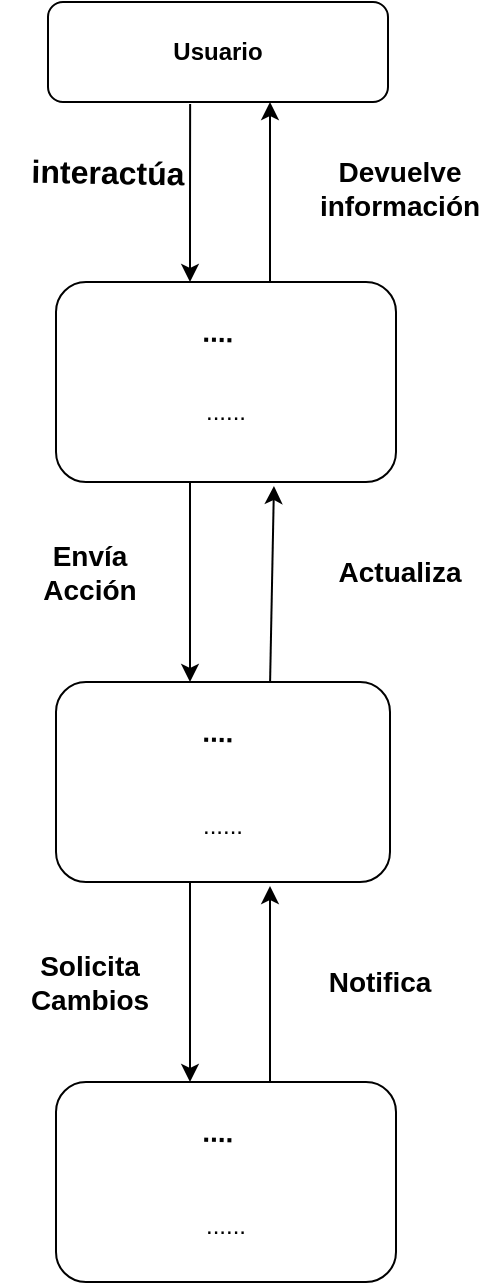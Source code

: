<mxfile version="21.6.5" type="github">
  <diagram id="C5RBs43oDa-KdzZeNtuy" name="Page-1">
    <mxGraphModel dx="1434" dy="764" grid="1" gridSize="10" guides="1" tooltips="1" connect="1" arrows="1" fold="1" page="1" pageScale="1" pageWidth="827" pageHeight="1169" math="0" shadow="0">
      <root>
        <mxCell id="WIyWlLk6GJQsqaUBKTNV-0" />
        <mxCell id="WIyWlLk6GJQsqaUBKTNV-1" parent="WIyWlLk6GJQsqaUBKTNV-0" />
        <mxCell id="WIyWlLk6GJQsqaUBKTNV-3" value="&lt;br&gt;&lt;br&gt;......" style="rounded=1;whiteSpace=wrap;html=1;fontSize=12;glass=0;strokeWidth=1;shadow=0;" parent="WIyWlLk6GJQsqaUBKTNV-1" vertex="1">
          <mxGeometry x="338" y="220" width="170" height="100" as="geometry" />
        </mxCell>
        <mxCell id="WIyWlLk6GJQsqaUBKTNV-7" value="&lt;br&gt;&lt;br&gt;&lt;br&gt;......" style="rounded=1;whiteSpace=wrap;html=1;fontSize=12;glass=0;strokeWidth=1;shadow=0;" parent="WIyWlLk6GJQsqaUBKTNV-1" vertex="1">
          <mxGeometry x="338" y="620" width="170" height="100" as="geometry" />
        </mxCell>
        <mxCell id="s_Kfms0bFwpJneywXEm4-2" style="edgeStyle=orthogonalEdgeStyle;rounded=0;orthogonalLoop=1;jettySize=auto;html=1;exitX=0.5;exitY=1;exitDx=0;exitDy=0;" edge="1" parent="WIyWlLk6GJQsqaUBKTNV-1" source="WIyWlLk6GJQsqaUBKTNV-3" target="WIyWlLk6GJQsqaUBKTNV-3">
          <mxGeometry relative="1" as="geometry" />
        </mxCell>
        <mxCell id="WIyWlLk6GJQsqaUBKTNV-12" value="&lt;br&gt;&lt;br&gt;&lt;br&gt;......" style="rounded=1;whiteSpace=wrap;html=1;fontSize=12;glass=0;strokeWidth=1;shadow=0;" parent="WIyWlLk6GJQsqaUBKTNV-1" vertex="1">
          <mxGeometry x="338" y="420" width="167" height="100" as="geometry" />
        </mxCell>
        <mxCell id="s_Kfms0bFwpJneywXEm4-15" value="&lt;b&gt;Usuario&lt;/b&gt;" style="rounded=1;whiteSpace=wrap;html=1;fontSize=12;glass=0;strokeWidth=1;shadow=0;" vertex="1" parent="WIyWlLk6GJQsqaUBKTNV-1">
          <mxGeometry x="334" y="80" width="170" height="50" as="geometry" />
        </mxCell>
        <mxCell id="s_Kfms0bFwpJneywXEm4-24" value="&lt;font style=&quot;font-size: 16px;&quot;&gt;interactúa&lt;/font&gt;" style="text;strokeColor=none;align=center;fillColor=none;html=1;verticalAlign=middle;whiteSpace=wrap;rounded=0;rotation=1;fontStyle=1;fontFamily=Helvetica;" vertex="1" parent="WIyWlLk6GJQsqaUBKTNV-1">
          <mxGeometry x="334" y="150" width="60" height="30" as="geometry" />
        </mxCell>
        <mxCell id="s_Kfms0bFwpJneywXEm4-25" value="" style="endArrow=classic;html=1;rounded=0;exitX=0.671;exitY=1.02;exitDx=0;exitDy=0;exitPerimeter=0;" edge="1" parent="WIyWlLk6GJQsqaUBKTNV-1">
          <mxGeometry width="50" height="50" relative="1" as="geometry">
            <mxPoint x="405.07" y="131" as="sourcePoint" />
            <mxPoint x="405" y="220" as="targetPoint" />
            <Array as="points">
              <mxPoint x="405" y="180" />
            </Array>
          </mxGeometry>
        </mxCell>
        <mxCell id="s_Kfms0bFwpJneywXEm4-26" value="" style="endArrow=classic;html=1;rounded=0;" edge="1" parent="WIyWlLk6GJQsqaUBKTNV-1">
          <mxGeometry width="50" height="50" relative="1" as="geometry">
            <mxPoint x="445" y="220" as="sourcePoint" />
            <mxPoint x="445" y="130" as="targetPoint" />
          </mxGeometry>
        </mxCell>
        <mxCell id="s_Kfms0bFwpJneywXEm4-28" value="" style="endArrow=classic;html=1;rounded=0;entryX=0.641;entryY=1.02;entryDx=0;entryDy=0;entryPerimeter=0;exitX=0.641;exitY=0;exitDx=0;exitDy=0;exitPerimeter=0;" edge="1" parent="WIyWlLk6GJQsqaUBKTNV-1" source="WIyWlLk6GJQsqaUBKTNV-12" target="WIyWlLk6GJQsqaUBKTNV-3">
          <mxGeometry width="50" height="50" relative="1" as="geometry">
            <mxPoint x="435" y="400" as="sourcePoint" />
            <mxPoint x="485" y="350" as="targetPoint" />
          </mxGeometry>
        </mxCell>
        <mxCell id="s_Kfms0bFwpJneywXEm4-29" value="" style="endArrow=classic;html=1;rounded=0;" edge="1" parent="WIyWlLk6GJQsqaUBKTNV-1">
          <mxGeometry width="50" height="50" relative="1" as="geometry">
            <mxPoint x="405" y="320" as="sourcePoint" />
            <mxPoint x="405" y="420" as="targetPoint" />
          </mxGeometry>
        </mxCell>
        <mxCell id="s_Kfms0bFwpJneywXEm4-31" value="" style="endArrow=classic;html=1;rounded=0;" edge="1" parent="WIyWlLk6GJQsqaUBKTNV-1">
          <mxGeometry width="50" height="50" relative="1" as="geometry">
            <mxPoint x="405" y="520" as="sourcePoint" />
            <mxPoint x="405" y="620" as="targetPoint" />
          </mxGeometry>
        </mxCell>
        <mxCell id="s_Kfms0bFwpJneywXEm4-32" value="" style="endArrow=classic;html=1;rounded=0;entryX=0.641;entryY=1.02;entryDx=0;entryDy=0;entryPerimeter=0;exitX=0.641;exitY=0;exitDx=0;exitDy=0;exitPerimeter=0;" edge="1" parent="WIyWlLk6GJQsqaUBKTNV-1">
          <mxGeometry width="50" height="50" relative="1" as="geometry">
            <mxPoint x="445" y="620" as="sourcePoint" />
            <mxPoint x="445" y="522" as="targetPoint" />
          </mxGeometry>
        </mxCell>
        <mxCell id="s_Kfms0bFwpJneywXEm4-33" value="&lt;font style=&quot;font-size: 14px;&quot;&gt;Envía Acción&lt;/font&gt;" style="text;strokeColor=none;align=center;fillColor=none;html=1;verticalAlign=middle;whiteSpace=wrap;rounded=0;rotation=0;fontStyle=1;fontFamily=Helvetica;fontSize=14;" vertex="1" parent="WIyWlLk6GJQsqaUBKTNV-1">
          <mxGeometry x="325" y="350" width="60" height="30" as="geometry" />
        </mxCell>
        <mxCell id="s_Kfms0bFwpJneywXEm4-34" value="Solicita Cambios" style="text;strokeColor=none;align=center;fillColor=none;html=1;verticalAlign=middle;whiteSpace=wrap;rounded=0;rotation=0;fontStyle=1;fontFamily=Helvetica;fontSize=14;" vertex="1" parent="WIyWlLk6GJQsqaUBKTNV-1">
          <mxGeometry x="310" y="537.5" width="90" height="65" as="geometry" />
        </mxCell>
        <mxCell id="s_Kfms0bFwpJneywXEm4-35" value="&lt;font style=&quot;font-size: 14px;&quot;&gt;Notifica&lt;/font&gt;" style="text;strokeColor=none;align=center;fillColor=none;html=1;verticalAlign=middle;whiteSpace=wrap;rounded=0;rotation=0;fontStyle=1;fontFamily=Helvetica;fontSize=14;" vertex="1" parent="WIyWlLk6GJQsqaUBKTNV-1">
          <mxGeometry x="455" y="537.5" width="90" height="65" as="geometry" />
        </mxCell>
        <mxCell id="s_Kfms0bFwpJneywXEm4-36" value="&lt;font style=&quot;font-size: 14px;&quot;&gt;Actualiza&lt;/font&gt;" style="text;strokeColor=none;align=center;fillColor=none;html=1;verticalAlign=middle;whiteSpace=wrap;rounded=0;rotation=0;fontStyle=1;fontFamily=Helvetica;fontSize=14;" vertex="1" parent="WIyWlLk6GJQsqaUBKTNV-1">
          <mxGeometry x="465" y="332.5" width="90" height="65" as="geometry" />
        </mxCell>
        <mxCell id="s_Kfms0bFwpJneywXEm4-37" value="&lt;font style=&quot;font-size: 14px;&quot;&gt;Devuelve información&lt;/font&gt;" style="text;strokeColor=none;align=center;fillColor=none;html=1;verticalAlign=middle;whiteSpace=wrap;rounded=0;rotation=0;fontStyle=1;fontFamily=Helvetica;fontSize=14;" vertex="1" parent="WIyWlLk6GJQsqaUBKTNV-1">
          <mxGeometry x="465" y="140" width="90" height="65" as="geometry" />
        </mxCell>
        <mxCell id="s_Kfms0bFwpJneywXEm4-38" value="&lt;span style=&quot;font-size: 14px;&quot;&gt;....&lt;/span&gt;" style="text;strokeColor=none;align=center;fillColor=none;html=1;verticalAlign=middle;whiteSpace=wrap;rounded=0;rotation=1;fontStyle=1;fontFamily=Helvetica;" vertex="1" parent="WIyWlLk6GJQsqaUBKTNV-1">
          <mxGeometry x="389" y="430" width="60" height="30" as="geometry" />
        </mxCell>
        <mxCell id="s_Kfms0bFwpJneywXEm4-39" value="&lt;span style=&quot;font-size: 14px;&quot;&gt;....&lt;/span&gt;" style="text;strokeColor=none;align=center;fillColor=none;html=1;verticalAlign=middle;whiteSpace=wrap;rounded=0;rotation=1;fontStyle=1;fontFamily=Helvetica;" vertex="1" parent="WIyWlLk6GJQsqaUBKTNV-1">
          <mxGeometry x="389" y="230" width="60" height="30" as="geometry" />
        </mxCell>
        <mxCell id="s_Kfms0bFwpJneywXEm4-40" value="&lt;font style=&quot;font-size: 14px;&quot;&gt;....&lt;/font&gt;" style="text;strokeColor=none;align=center;fillColor=none;html=1;verticalAlign=middle;whiteSpace=wrap;rounded=0;rotation=1;fontStyle=1;fontFamily=Helvetica;" vertex="1" parent="WIyWlLk6GJQsqaUBKTNV-1">
          <mxGeometry x="389" y="630" width="60" height="30" as="geometry" />
        </mxCell>
      </root>
    </mxGraphModel>
  </diagram>
</mxfile>
